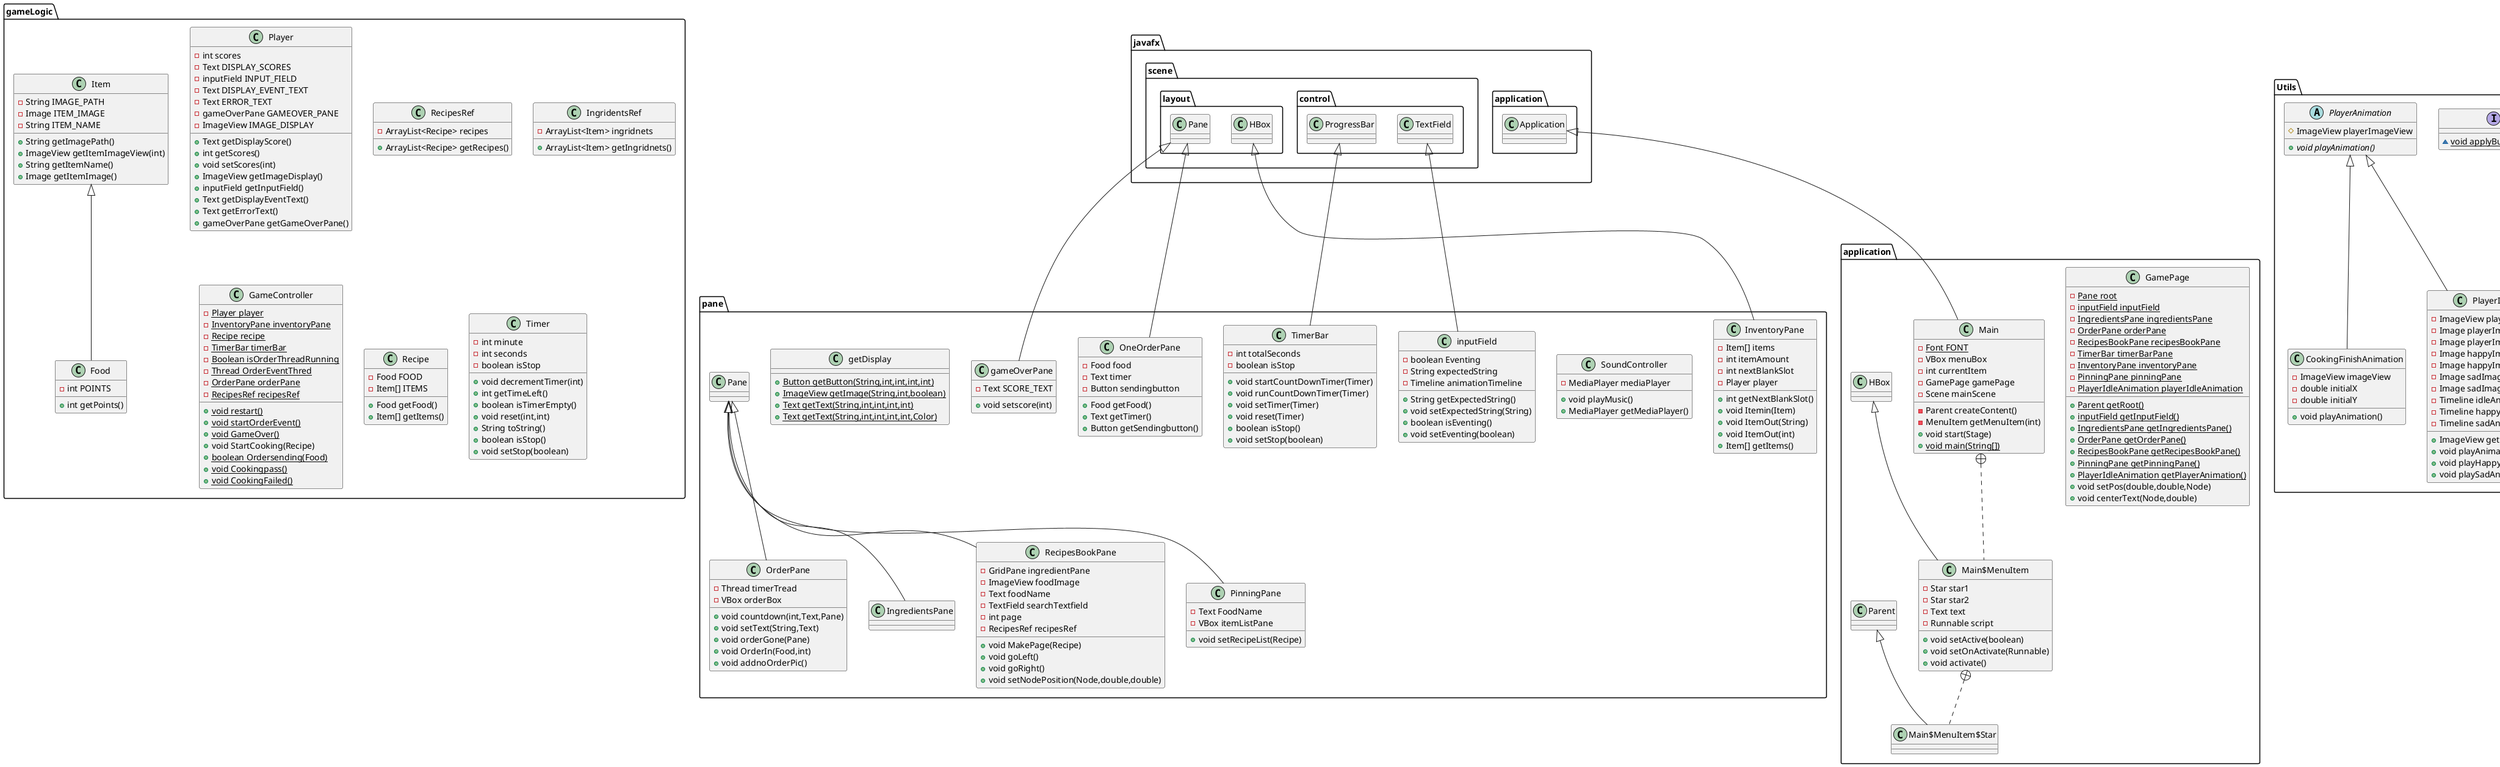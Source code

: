 @startuml
class pane.OrderPane {
- Thread timerTread
- VBox orderBox
+ void countdown(int,Text,Pane)
+ void setText(String,Text)
+ void orderGone(Pane)
+ void OrderIn(Food,int)
+ void addnoOrderPic()
}
class pane.InventoryPane {
- Item[] items
- int itemAmount
- int nextBlankSlot
- Player player
+ int getNextBlankSlot()
+ void Itemin(Item)
+ void ItemOut(String)
+ void ItemOut(int)
+ Item[] getItems()
}
class Utils.ZoomTransitionUtil {
+ {static} void applyZoomTransition(Node)
+ {static} void applyZoomOutTransition(Node)
}
class Utils.CookingFinishAnimation {
- ImageView imageView
- double initialX
- double initialY
+ void playAnimation()
}
class application.GamePage {
- {static} Pane root
- {static} inputField inputField
- {static} IngredientsPane ingredientsPane
- {static} OrderPane orderPane
- {static} RecipesBookPane recipesBookPane
- {static} TimerBar timerBarPane
- {static} InventoryPane inventoryPane
- {static} PinningPane pinningPane
- {static} PlayerIdleAnimation playerIdleAnimation
+ {static} Parent getRoot()
+ {static} inputField getInputField()
+ {static} IngredientsPane getIngredientsPane()
+ {static} OrderPane getOrderPane()
+ {static} RecipesBookPane getRecipesBookPane()
+ {static} PinningPane getPinningPane()
+ {static} PlayerIdleAnimation getPlayerAnimation()
+ void setPos(double,double,Node)
+ void centerText(Node,double)
}
class pane.IngredientsPane {
}
interface Utils.ButtonAnimation {
~ {static} void applyButtonAnimation(Button,Pane)
}
class gameLogic.Player {
- int scores
- Text DISPLAY_SCORES
- inputField INPUT_FIELD
- Text DISPLAY_EVENT_TEXT
- Text ERROR_TEXT
- gameOverPane GAMEOVER_PANE
- ImageView IMAGE_DISPLAY
+ Text getDisplayScore()
+ int getScores()
+ void setScores(int)
+ ImageView getImageDisplay()
+ inputField getInputField()
+ Text getDisplayEventText()
+ Text getErrorText()
+ gameOverPane getGameOverPane()
}
class pane.SoundController {
- MediaPlayer mediaPlayer
+ void playMusic()
+ MediaPlayer getMediaPlayer()
}
class pane.inputField {
- boolean Eventing
- String expectedString
- Timeline animationTimeline
+ String getExpectedString()
+ void setExpectedString(String)
+ boolean isEventing()
+ void setEventing(boolean)
}
class application.Main {
- {static} Font FONT
- VBox menuBox
- int currentItem
- GamePage gamePage
- Scene mainScene
- Parent createContent()
- MenuItem getMenuItem(int)
+ void start(Stage)
+ {static} void main(String[])
}
class application.Main$MenuItem {
- Star star1
- Star star2
- Text text
- Runnable script
+ void setActive(boolean)
+ void setOnActivate(Runnable)
+ void activate()
}
class application.Main$MenuItem$Star {
}
class gameLogic.RecipesRef {
- ArrayList<Recipe> recipes
+ ArrayList<Recipe> getRecipes()
}
class gameLogic.IngridentsRef {
- ArrayList<Item> ingridnets
+ ArrayList<Item> getIngridnets()
}
class buttons.AnimatedOtherButton {
+ {static} void applyButtonAnimation(Button)
}
class pane.RecipesBookPane {
- GridPane ingredientPane
- ImageView foodImage
- Text foodName
- TextField searchTextfield
- int page
- RecipesRef recipesRef
+ void MakePage(Recipe)
+ void goLeft()
+ void goRight()
+ void setNodePosition(Node,double,double)
}
class gameLogic.GameController {
- {static} Player player
- {static} InventoryPane inventoryPane
- {static} Recipe recipe
- {static} TimerBar timerBar
- {static} Boolean isOrderThreadRunning
- {static} Thread OrderEventThred
- {static} OrderPane orderPane
- {static} RecipesRef recipesRef
+ {static} void restart()
+ {static} void startOrderEvent()
+ {static} void GameOver()
+ void StartCooking(Recipe)
+ {static} boolean Ordersending(Food)
+ {static} void Cookingpass()
+ {static} void CookingFailed()
}
class pane.PinningPane {
- Text FoodName
- VBox itemListPane
+ void setRecipeList(Recipe)
}
class pane.TimerBar {
- int totalSeconds
- boolean isStop
+ void startCountDownTimer(Timer)
+ void runCountDownTimer(Timer)
+ void setTimer(Timer)
+ void reset(Timer)
+ boolean isStop()
+ void setStop(boolean)
}
abstract class Utils.PlayerAnimation {
# ImageView playerImageView
+ {abstract}void playAnimation()
}
class pane.OneOrderPane {
- Food food
- Text timer
- Button sendingbutton
+ Food getFood()
+ Text getTimer()
+ Button getSendingbutton()
}
class gameLogic.Item {
- String IMAGE_PATH
- Image ITEM_IMAGE
- String ITEM_NAME
+ String getImagePath()
+ ImageView getItemImageView(int)
+ String getItemName()
+ Image getItemImage()
}
class gameLogic.Recipe {
- Food FOOD
- Item[] ITEMS
+ Food getFood()
+ Item[] getItems()
}
class buttons.RecipeButton {
+ {static} void applyButtonAnimation(Button,Pane)
}
class pane.gameOverPane {
- Text SCORE_TEXT
+ void setscore(int)
}
class gameLogic.Food {
- int POINTS
+ int getPoints()
}
class pane.getDisplay {
+ {static} Button getButton(String,int,int,int,int)
+ {static} ImageView getImage(String,int,boolean)
+ {static} Text getText(String,int,int,int,int)
+ {static} Text getText(String,int,int,int,int,Color)
}
class gameLogic.Timer {
- int minute
- int seconds
- boolean isStop
+ void decrementTimer(int)
+ int getTimeLeft()
+ boolean isTimerEmpty()
+ void reset(int,int)
+ String toString()
+ boolean isStop()
+ void setStop(boolean)
}
class buttons.IngredientButton {
+ {static} void applyButtonAnimation(Button,Pane)
}
class Utils.PlayerIdleAnimation {
- ImageView playerImageView
- Image playerImage1
- Image playerImage2
- Image happyImage1
- Image happyImage2
- Image sadImage1
- Image sadImage2
- Timeline idleAnimationTimeline
- Timeline happyAnimationTimeline
- Timeline sadAnimationTimeline
+ ImageView getPlayerImageView()
+ void playAnimation()
+ void playHappyAnimation()
+ void playSadAnimation()
}
class buttons.OrderButtonAnimation {
+ {static} void applyButtonAnimation(Button,Pane)
}


pane.Pane <|-- pane.OrderPane
javafx.scene.layout.HBox <|-- pane.InventoryPane
Utils.PlayerAnimation <|-- Utils.CookingFinishAnimation
pane.Pane <|-- pane.IngredientsPane
javafx.scene.control.TextField <|-- pane.inputField
javafx.application.Application <|-- application.Main
application.Main +.. application.Main$MenuItem
application.HBox <|-- application.Main$MenuItem
application.Main$MenuItem +.. application.Main$MenuItem$Star
application.Parent <|-- application.Main$MenuItem$Star
Utils.ButtonAnimation <|.. buttons.AnimatedOtherButton
pane.Pane <|-- pane.RecipesBookPane
pane.Pane <|-- pane.PinningPane
javafx.scene.control.ProgressBar <|-- pane.TimerBar
javafx.scene.layout.Pane <|-- pane.OneOrderPane
Utils.ButtonAnimation <|.. buttons.RecipeButton
javafx.scene.layout.Pane <|-- pane.gameOverPane
gameLogic.Item <|-- gameLogic.Food
Utils.ButtonAnimation <|.. buttons.IngredientButton
Utils.PlayerAnimation <|-- Utils.PlayerIdleAnimation
Utils.ButtonAnimation <|.. buttons.OrderButtonAnimation
@enduml
